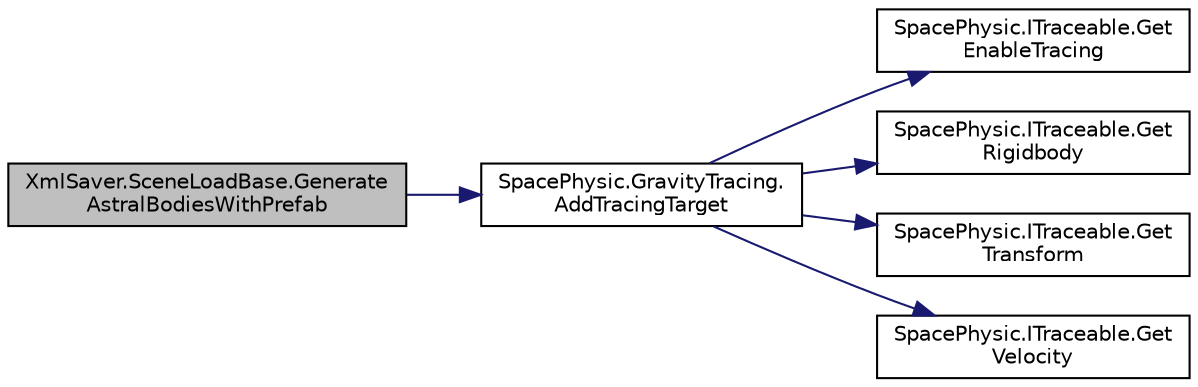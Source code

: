 digraph "XmlSaver.SceneLoadBase.GenerateAstralBodiesWithPrefab"
{
 // INTERACTIVE_SVG=YES
 // LATEX_PDF_SIZE
  edge [fontname="Helvetica",fontsize="10",labelfontname="Helvetica",labelfontsize="10"];
  node [fontname="Helvetica",fontsize="10",shape=record];
  rankdir="LR";
  Node1 [label="XmlSaver.SceneLoadBase.Generate\lAstralBodiesWithPrefab",height=0.2,width=0.4,color="black", fillcolor="grey75", style="filled", fontcolor="black",tooltip=" "];
  Node1 -> Node2 [color="midnightblue",fontsize="10",style="solid",fontname="Helvetica"];
  Node2 [label="SpacePhysic.GravityTracing.\lAddTracingTarget",height=0.2,width=0.4,color="black", fillcolor="white", style="filled",URL="$class_space_physic_1_1_gravity_tracing.html#a3d63db3c84aef11ca64e85e99d32cbd3",tooltip="增加追踪实体"];
  Node2 -> Node3 [color="midnightblue",fontsize="10",style="solid",fontname="Helvetica"];
  Node3 [label="SpacePhysic.ITraceable.Get\lEnableTracing",height=0.2,width=0.4,color="black", fillcolor="white", style="filled",URL="$interface_space_physic_1_1_i_traceable.html#ac1691c3526225e0c42f1cfc696605730",tooltip=" "];
  Node2 -> Node4 [color="midnightblue",fontsize="10",style="solid",fontname="Helvetica"];
  Node4 [label="SpacePhysic.ITraceable.Get\lRigidbody",height=0.2,width=0.4,color="black", fillcolor="white", style="filled",URL="$interface_space_physic_1_1_i_traceable.html#aa78b28ab82f702a832d0004bd13eb227",tooltip=" "];
  Node2 -> Node5 [color="midnightblue",fontsize="10",style="solid",fontname="Helvetica"];
  Node5 [label="SpacePhysic.ITraceable.Get\lTransform",height=0.2,width=0.4,color="black", fillcolor="white", style="filled",URL="$interface_space_physic_1_1_i_traceable.html#a53c8890effec964fa2245908e79016c4",tooltip=" "];
  Node2 -> Node6 [color="midnightblue",fontsize="10",style="solid",fontname="Helvetica"];
  Node6 [label="SpacePhysic.ITraceable.Get\lVelocity",height=0.2,width=0.4,color="black", fillcolor="white", style="filled",URL="$interface_space_physic_1_1_i_traceable.html#a8c908476fbe6acf4aaf2e7594537dddb",tooltip=" "];
}
